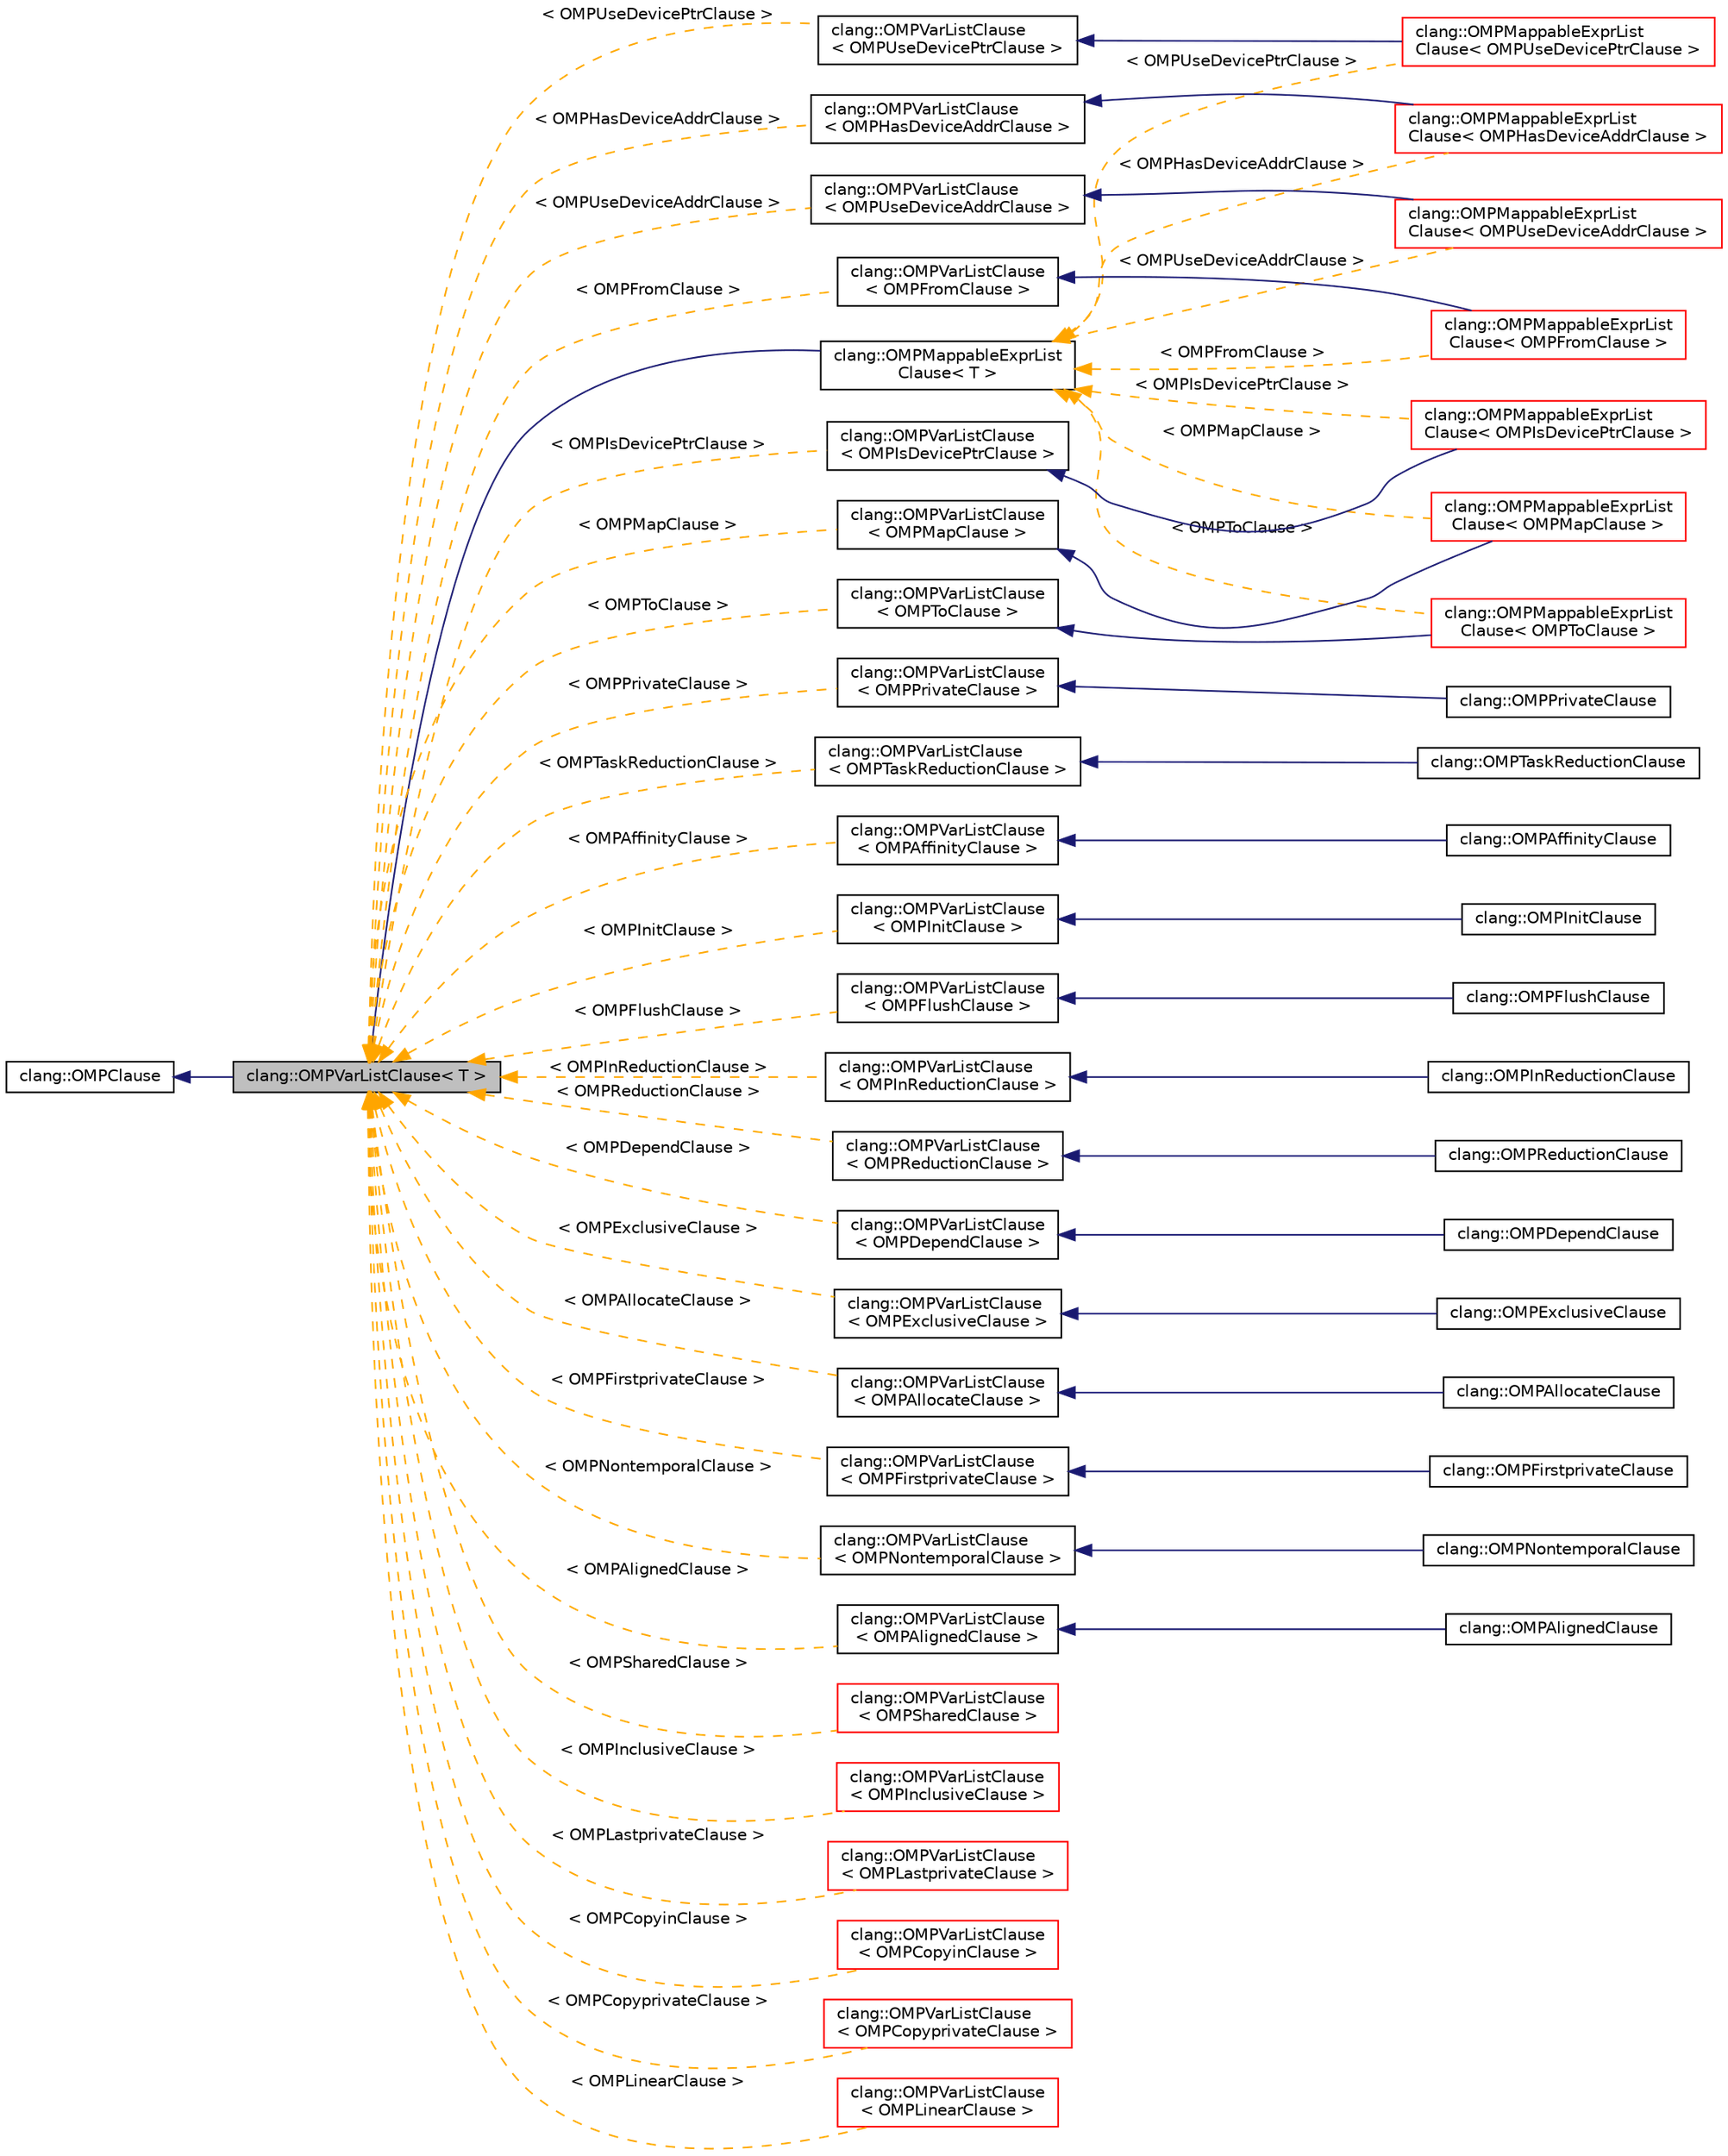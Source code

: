 digraph "clang::OMPVarListClause&lt; T &gt;"
{
 // LATEX_PDF_SIZE
  bgcolor="transparent";
  edge [fontname="Helvetica",fontsize="10",labelfontname="Helvetica",labelfontsize="10"];
  node [fontname="Helvetica",fontsize="10",shape=record];
  rankdir="LR";
  Node1 [label="clang::OMPVarListClause\< T \>",height=0.2,width=0.4,color="black", fillcolor="grey75", style="filled", fontcolor="black",tooltip="This represents clauses with the list of variables like 'private', 'firstprivate',..."];
  Node2 -> Node1 [dir="back",color="midnightblue",fontsize="10",style="solid",fontname="Helvetica"];
  Node2 [label="clang::OMPClause",height=0.2,width=0.4,color="black",URL="$classclang_1_1OMPClause.html",tooltip="This is a basic class for representing single OpenMP clause."];
  Node1 -> Node3 [dir="back",color="midnightblue",fontsize="10",style="solid",fontname="Helvetica"];
  Node3 [label="clang::OMPMappableExprList\lClause\< T \>",height=0.2,width=0.4,color="black",URL="$classclang_1_1OMPMappableExprListClause.html",tooltip="This represents clauses with a list of expressions that are mappable."];
  Node3 -> Node4 [dir="back",color="orange",fontsize="10",style="dashed",label=" \< OMPHasDeviceAddrClause \>" ,fontname="Helvetica"];
  Node4 [label="clang::OMPMappableExprList\lClause\< OMPHasDeviceAddrClause \>",height=0.2,width=0.4,color="red",URL="$classclang_1_1OMPMappableExprListClause.html",tooltip=" "];
  Node3 -> Node6 [dir="back",color="orange",fontsize="10",style="dashed",label=" \< OMPUseDevicePtrClause \>" ,fontname="Helvetica"];
  Node6 [label="clang::OMPMappableExprList\lClause\< OMPUseDevicePtrClause \>",height=0.2,width=0.4,color="red",URL="$classclang_1_1OMPMappableExprListClause.html",tooltip=" "];
  Node3 -> Node8 [dir="back",color="orange",fontsize="10",style="dashed",label=" \< OMPFromClause \>" ,fontname="Helvetica"];
  Node8 [label="clang::OMPMappableExprList\lClause\< OMPFromClause \>",height=0.2,width=0.4,color="red",URL="$classclang_1_1OMPMappableExprListClause.html",tooltip=" "];
  Node3 -> Node10 [dir="back",color="orange",fontsize="10",style="dashed",label=" \< OMPUseDeviceAddrClause \>" ,fontname="Helvetica"];
  Node10 [label="clang::OMPMappableExprList\lClause\< OMPUseDeviceAddrClause \>",height=0.2,width=0.4,color="red",URL="$classclang_1_1OMPMappableExprListClause.html",tooltip=" "];
  Node3 -> Node12 [dir="back",color="orange",fontsize="10",style="dashed",label=" \< OMPMapClause \>" ,fontname="Helvetica"];
  Node12 [label="clang::OMPMappableExprList\lClause\< OMPMapClause \>",height=0.2,width=0.4,color="red",URL="$classclang_1_1OMPMappableExprListClause.html",tooltip=" "];
  Node3 -> Node14 [dir="back",color="orange",fontsize="10",style="dashed",label=" \< OMPToClause \>" ,fontname="Helvetica"];
  Node14 [label="clang::OMPMappableExprList\lClause\< OMPToClause \>",height=0.2,width=0.4,color="red",URL="$classclang_1_1OMPMappableExprListClause.html",tooltip=" "];
  Node3 -> Node16 [dir="back",color="orange",fontsize="10",style="dashed",label=" \< OMPIsDevicePtrClause \>" ,fontname="Helvetica"];
  Node16 [label="clang::OMPMappableExprList\lClause\< OMPIsDevicePtrClause \>",height=0.2,width=0.4,color="red",URL="$classclang_1_1OMPMappableExprListClause.html",tooltip=" "];
  Node1 -> Node18 [dir="back",color="orange",fontsize="10",style="dashed",label=" \< OMPHasDeviceAddrClause \>" ,fontname="Helvetica"];
  Node18 [label="clang::OMPVarListClause\l\< OMPHasDeviceAddrClause \>",height=0.2,width=0.4,color="black",URL="$classclang_1_1OMPVarListClause.html",tooltip=" "];
  Node18 -> Node4 [dir="back",color="midnightblue",fontsize="10",style="solid",fontname="Helvetica"];
  Node1 -> Node19 [dir="back",color="orange",fontsize="10",style="dashed",label=" \< OMPPrivateClause \>" ,fontname="Helvetica"];
  Node19 [label="clang::OMPVarListClause\l\< OMPPrivateClause \>",height=0.2,width=0.4,color="black",URL="$classclang_1_1OMPVarListClause.html",tooltip=" "];
  Node19 -> Node20 [dir="back",color="midnightblue",fontsize="10",style="solid",fontname="Helvetica"];
  Node20 [label="clang::OMPPrivateClause",height=0.2,width=0.4,color="black",URL="$classclang_1_1OMPPrivateClause.html",tooltip="This represents clause 'private' in the '#pragma omp ...' directives."];
  Node1 -> Node21 [dir="back",color="orange",fontsize="10",style="dashed",label=" \< OMPTaskReductionClause \>" ,fontname="Helvetica"];
  Node21 [label="clang::OMPVarListClause\l\< OMPTaskReductionClause \>",height=0.2,width=0.4,color="black",URL="$classclang_1_1OMPVarListClause.html",tooltip=" "];
  Node21 -> Node22 [dir="back",color="midnightblue",fontsize="10",style="solid",fontname="Helvetica"];
  Node22 [label="clang::OMPTaskReductionClause",height=0.2,width=0.4,color="black",URL="$classclang_1_1OMPTaskReductionClause.html",tooltip="This represents clause 'task_reduction' in the '#pragma omp taskgroup' directives."];
  Node1 -> Node23 [dir="back",color="orange",fontsize="10",style="dashed",label=" \< OMPUseDevicePtrClause \>" ,fontname="Helvetica"];
  Node23 [label="clang::OMPVarListClause\l\< OMPUseDevicePtrClause \>",height=0.2,width=0.4,color="black",URL="$classclang_1_1OMPVarListClause.html",tooltip=" "];
  Node23 -> Node6 [dir="back",color="midnightblue",fontsize="10",style="solid",fontname="Helvetica"];
  Node1 -> Node24 [dir="back",color="orange",fontsize="10",style="dashed",label=" \< OMPFromClause \>" ,fontname="Helvetica"];
  Node24 [label="clang::OMPVarListClause\l\< OMPFromClause \>",height=0.2,width=0.4,color="black",URL="$classclang_1_1OMPVarListClause.html",tooltip=" "];
  Node24 -> Node8 [dir="back",color="midnightblue",fontsize="10",style="solid",fontname="Helvetica"];
  Node1 -> Node25 [dir="back",color="orange",fontsize="10",style="dashed",label=" \< OMPAffinityClause \>" ,fontname="Helvetica"];
  Node25 [label="clang::OMPVarListClause\l\< OMPAffinityClause \>",height=0.2,width=0.4,color="black",URL="$classclang_1_1OMPVarListClause.html",tooltip=" "];
  Node25 -> Node26 [dir="back",color="midnightblue",fontsize="10",style="solid",fontname="Helvetica"];
  Node26 [label="clang::OMPAffinityClause",height=0.2,width=0.4,color="black",URL="$classclang_1_1OMPAffinityClause.html",tooltip="This represents clause 'affinity' in the '#pragma omp task'-based directives."];
  Node1 -> Node27 [dir="back",color="orange",fontsize="10",style="dashed",label=" \< OMPInitClause \>" ,fontname="Helvetica"];
  Node27 [label="clang::OMPVarListClause\l\< OMPInitClause \>",height=0.2,width=0.4,color="black",URL="$classclang_1_1OMPVarListClause.html",tooltip=" "];
  Node27 -> Node28 [dir="back",color="midnightblue",fontsize="10",style="solid",fontname="Helvetica"];
  Node28 [label="clang::OMPInitClause",height=0.2,width=0.4,color="black",URL="$classclang_1_1OMPInitClause.html",tooltip="This represents the 'init' clause in '#pragma omp ...' directives."];
  Node1 -> Node29 [dir="back",color="orange",fontsize="10",style="dashed",label=" \< OMPFlushClause \>" ,fontname="Helvetica"];
  Node29 [label="clang::OMPVarListClause\l\< OMPFlushClause \>",height=0.2,width=0.4,color="black",URL="$classclang_1_1OMPVarListClause.html",tooltip=" "];
  Node29 -> Node30 [dir="back",color="midnightblue",fontsize="10",style="solid",fontname="Helvetica"];
  Node30 [label="clang::OMPFlushClause",height=0.2,width=0.4,color="black",URL="$classclang_1_1OMPFlushClause.html",tooltip="This represents implicit clause 'flush' for the '#pragma omp flush' directive."];
  Node1 -> Node31 [dir="back",color="orange",fontsize="10",style="dashed",label=" \< OMPUseDeviceAddrClause \>" ,fontname="Helvetica"];
  Node31 [label="clang::OMPVarListClause\l\< OMPUseDeviceAddrClause \>",height=0.2,width=0.4,color="black",URL="$classclang_1_1OMPVarListClause.html",tooltip=" "];
  Node31 -> Node10 [dir="back",color="midnightblue",fontsize="10",style="solid",fontname="Helvetica"];
  Node1 -> Node32 [dir="back",color="orange",fontsize="10",style="dashed",label=" \< OMPInReductionClause \>" ,fontname="Helvetica"];
  Node32 [label="clang::OMPVarListClause\l\< OMPInReductionClause \>",height=0.2,width=0.4,color="black",URL="$classclang_1_1OMPVarListClause.html",tooltip=" "];
  Node32 -> Node33 [dir="back",color="midnightblue",fontsize="10",style="solid",fontname="Helvetica"];
  Node33 [label="clang::OMPInReductionClause",height=0.2,width=0.4,color="black",URL="$classclang_1_1OMPInReductionClause.html",tooltip="This represents clause 'in_reduction' in the '#pragma omp task' directives."];
  Node1 -> Node34 [dir="back",color="orange",fontsize="10",style="dashed",label=" \< OMPReductionClause \>" ,fontname="Helvetica"];
  Node34 [label="clang::OMPVarListClause\l\< OMPReductionClause \>",height=0.2,width=0.4,color="black",URL="$classclang_1_1OMPVarListClause.html",tooltip=" "];
  Node34 -> Node35 [dir="back",color="midnightblue",fontsize="10",style="solid",fontname="Helvetica"];
  Node35 [label="clang::OMPReductionClause",height=0.2,width=0.4,color="black",URL="$classclang_1_1OMPReductionClause.html",tooltip="This represents clause 'reduction' in the '#pragma omp ...' directives."];
  Node1 -> Node36 [dir="back",color="orange",fontsize="10",style="dashed",label=" \< OMPMapClause \>" ,fontname="Helvetica"];
  Node36 [label="clang::OMPVarListClause\l\< OMPMapClause \>",height=0.2,width=0.4,color="black",URL="$classclang_1_1OMPVarListClause.html",tooltip=" "];
  Node36 -> Node12 [dir="back",color="midnightblue",fontsize="10",style="solid",fontname="Helvetica"];
  Node1 -> Node37 [dir="back",color="orange",fontsize="10",style="dashed",label=" \< OMPDependClause \>" ,fontname="Helvetica"];
  Node37 [label="clang::OMPVarListClause\l\< OMPDependClause \>",height=0.2,width=0.4,color="black",URL="$classclang_1_1OMPVarListClause.html",tooltip=" "];
  Node37 -> Node38 [dir="back",color="midnightblue",fontsize="10",style="solid",fontname="Helvetica"];
  Node38 [label="clang::OMPDependClause",height=0.2,width=0.4,color="black",URL="$classclang_1_1OMPDependClause.html",tooltip="This represents implicit clause 'depend' for the '#pragma omp task' directive."];
  Node1 -> Node39 [dir="back",color="orange",fontsize="10",style="dashed",label=" \< OMPExclusiveClause \>" ,fontname="Helvetica"];
  Node39 [label="clang::OMPVarListClause\l\< OMPExclusiveClause \>",height=0.2,width=0.4,color="black",URL="$classclang_1_1OMPVarListClause.html",tooltip=" "];
  Node39 -> Node40 [dir="back",color="midnightblue",fontsize="10",style="solid",fontname="Helvetica"];
  Node40 [label="clang::OMPExclusiveClause",height=0.2,width=0.4,color="black",URL="$classclang_1_1OMPExclusiveClause.html",tooltip="This represents clause 'exclusive' in the '#pragma omp scan' directive."];
  Node1 -> Node41 [dir="back",color="orange",fontsize="10",style="dashed",label=" \< OMPAllocateClause \>" ,fontname="Helvetica"];
  Node41 [label="clang::OMPVarListClause\l\< OMPAllocateClause \>",height=0.2,width=0.4,color="black",URL="$classclang_1_1OMPVarListClause.html",tooltip=" "];
  Node41 -> Node42 [dir="back",color="midnightblue",fontsize="10",style="solid",fontname="Helvetica"];
  Node42 [label="clang::OMPAllocateClause",height=0.2,width=0.4,color="black",URL="$classclang_1_1OMPAllocateClause.html",tooltip="This represents clause 'allocate' in the '#pragma omp ...' directives."];
  Node1 -> Node43 [dir="back",color="orange",fontsize="10",style="dashed",label=" \< OMPFirstprivateClause \>" ,fontname="Helvetica"];
  Node43 [label="clang::OMPVarListClause\l\< OMPFirstprivateClause \>",height=0.2,width=0.4,color="black",URL="$classclang_1_1OMPVarListClause.html",tooltip=" "];
  Node43 -> Node44 [dir="back",color="midnightblue",fontsize="10",style="solid",fontname="Helvetica"];
  Node44 [label="clang::OMPFirstprivateClause",height=0.2,width=0.4,color="black",URL="$classclang_1_1OMPFirstprivateClause.html",tooltip="This represents clause 'firstprivate' in the '#pragma omp ...' directives."];
  Node1 -> Node45 [dir="back",color="orange",fontsize="10",style="dashed",label=" \< OMPNontemporalClause \>" ,fontname="Helvetica"];
  Node45 [label="clang::OMPVarListClause\l\< OMPNontemporalClause \>",height=0.2,width=0.4,color="black",URL="$classclang_1_1OMPVarListClause.html",tooltip=" "];
  Node45 -> Node46 [dir="back",color="midnightblue",fontsize="10",style="solid",fontname="Helvetica"];
  Node46 [label="clang::OMPNontemporalClause",height=0.2,width=0.4,color="black",URL="$classclang_1_1OMPNontemporalClause.html",tooltip="This represents clause 'nontemporal' in the '#pragma omp ...' directives."];
  Node1 -> Node47 [dir="back",color="orange",fontsize="10",style="dashed",label=" \< OMPToClause \>" ,fontname="Helvetica"];
  Node47 [label="clang::OMPVarListClause\l\< OMPToClause \>",height=0.2,width=0.4,color="black",URL="$classclang_1_1OMPVarListClause.html",tooltip=" "];
  Node47 -> Node14 [dir="back",color="midnightblue",fontsize="10",style="solid",fontname="Helvetica"];
  Node1 -> Node48 [dir="back",color="orange",fontsize="10",style="dashed",label=" \< OMPAlignedClause \>" ,fontname="Helvetica"];
  Node48 [label="clang::OMPVarListClause\l\< OMPAlignedClause \>",height=0.2,width=0.4,color="black",URL="$classclang_1_1OMPVarListClause.html",tooltip=" "];
  Node48 -> Node49 [dir="back",color="midnightblue",fontsize="10",style="solid",fontname="Helvetica"];
  Node49 [label="clang::OMPAlignedClause",height=0.2,width=0.4,color="black",URL="$classclang_1_1OMPAlignedClause.html",tooltip="This represents clause 'aligned' in the '#pragma omp ...' directives."];
  Node1 -> Node50 [dir="back",color="orange",fontsize="10",style="dashed",label=" \< OMPIsDevicePtrClause \>" ,fontname="Helvetica"];
  Node50 [label="clang::OMPVarListClause\l\< OMPIsDevicePtrClause \>",height=0.2,width=0.4,color="black",URL="$classclang_1_1OMPVarListClause.html",tooltip=" "];
  Node50 -> Node16 [dir="back",color="midnightblue",fontsize="10",style="solid",fontname="Helvetica"];
  Node1 -> Node51 [dir="back",color="orange",fontsize="10",style="dashed",label=" \< OMPSharedClause \>" ,fontname="Helvetica"];
  Node51 [label="clang::OMPVarListClause\l\< OMPSharedClause \>",height=0.2,width=0.4,color="red",URL="$classclang_1_1OMPVarListClause.html",tooltip=" "];
  Node1 -> Node53 [dir="back",color="orange",fontsize="10",style="dashed",label=" \< OMPInclusiveClause \>" ,fontname="Helvetica"];
  Node53 [label="clang::OMPVarListClause\l\< OMPInclusiveClause \>",height=0.2,width=0.4,color="red",URL="$classclang_1_1OMPVarListClause.html",tooltip=" "];
  Node1 -> Node55 [dir="back",color="orange",fontsize="10",style="dashed",label=" \< OMPLastprivateClause \>" ,fontname="Helvetica"];
  Node55 [label="clang::OMPVarListClause\l\< OMPLastprivateClause \>",height=0.2,width=0.4,color="red",URL="$classclang_1_1OMPVarListClause.html",tooltip=" "];
  Node1 -> Node57 [dir="back",color="orange",fontsize="10",style="dashed",label=" \< OMPCopyinClause \>" ,fontname="Helvetica"];
  Node57 [label="clang::OMPVarListClause\l\< OMPCopyinClause \>",height=0.2,width=0.4,color="red",URL="$classclang_1_1OMPVarListClause.html",tooltip=" "];
  Node1 -> Node59 [dir="back",color="orange",fontsize="10",style="dashed",label=" \< OMPCopyprivateClause \>" ,fontname="Helvetica"];
  Node59 [label="clang::OMPVarListClause\l\< OMPCopyprivateClause \>",height=0.2,width=0.4,color="red",URL="$classclang_1_1OMPVarListClause.html",tooltip=" "];
  Node1 -> Node61 [dir="back",color="orange",fontsize="10",style="dashed",label=" \< OMPLinearClause \>" ,fontname="Helvetica"];
  Node61 [label="clang::OMPVarListClause\l\< OMPLinearClause \>",height=0.2,width=0.4,color="red",URL="$classclang_1_1OMPVarListClause.html",tooltip=" "];
}
